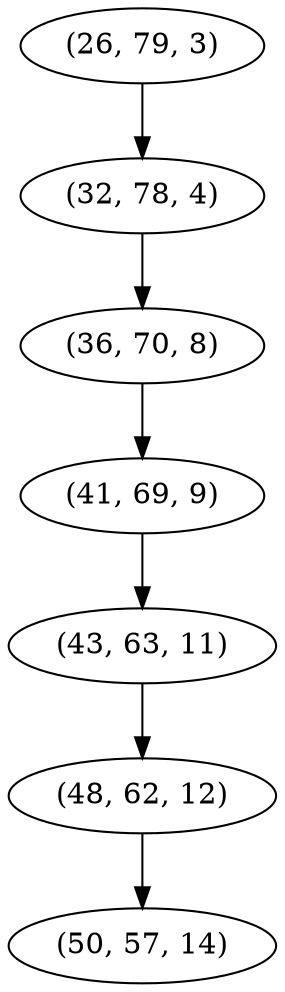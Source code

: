digraph tree {
    "(26, 79, 3)";
    "(32, 78, 4)";
    "(36, 70, 8)";
    "(41, 69, 9)";
    "(43, 63, 11)";
    "(48, 62, 12)";
    "(50, 57, 14)";
    "(26, 79, 3)" -> "(32, 78, 4)";
    "(32, 78, 4)" -> "(36, 70, 8)";
    "(36, 70, 8)" -> "(41, 69, 9)";
    "(41, 69, 9)" -> "(43, 63, 11)";
    "(43, 63, 11)" -> "(48, 62, 12)";
    "(48, 62, 12)" -> "(50, 57, 14)";
}

